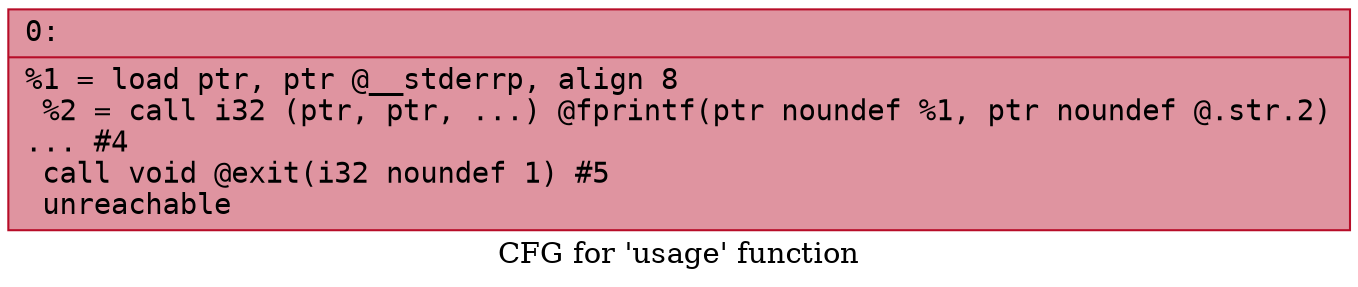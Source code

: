 digraph "CFG for 'usage' function" {
	label="CFG for 'usage' function";

	Node0x60000252df90 [shape=record,color="#b70d28ff", style=filled, fillcolor="#b70d2870" fontname="Courier",label="{0:\l|  %1 = load ptr, ptr @__stderrp, align 8\l  %2 = call i32 (ptr, ptr, ...) @fprintf(ptr noundef %1, ptr noundef @.str.2)\l... #4\l  call void @exit(i32 noundef 1) #5\l  unreachable\l}"];
}
